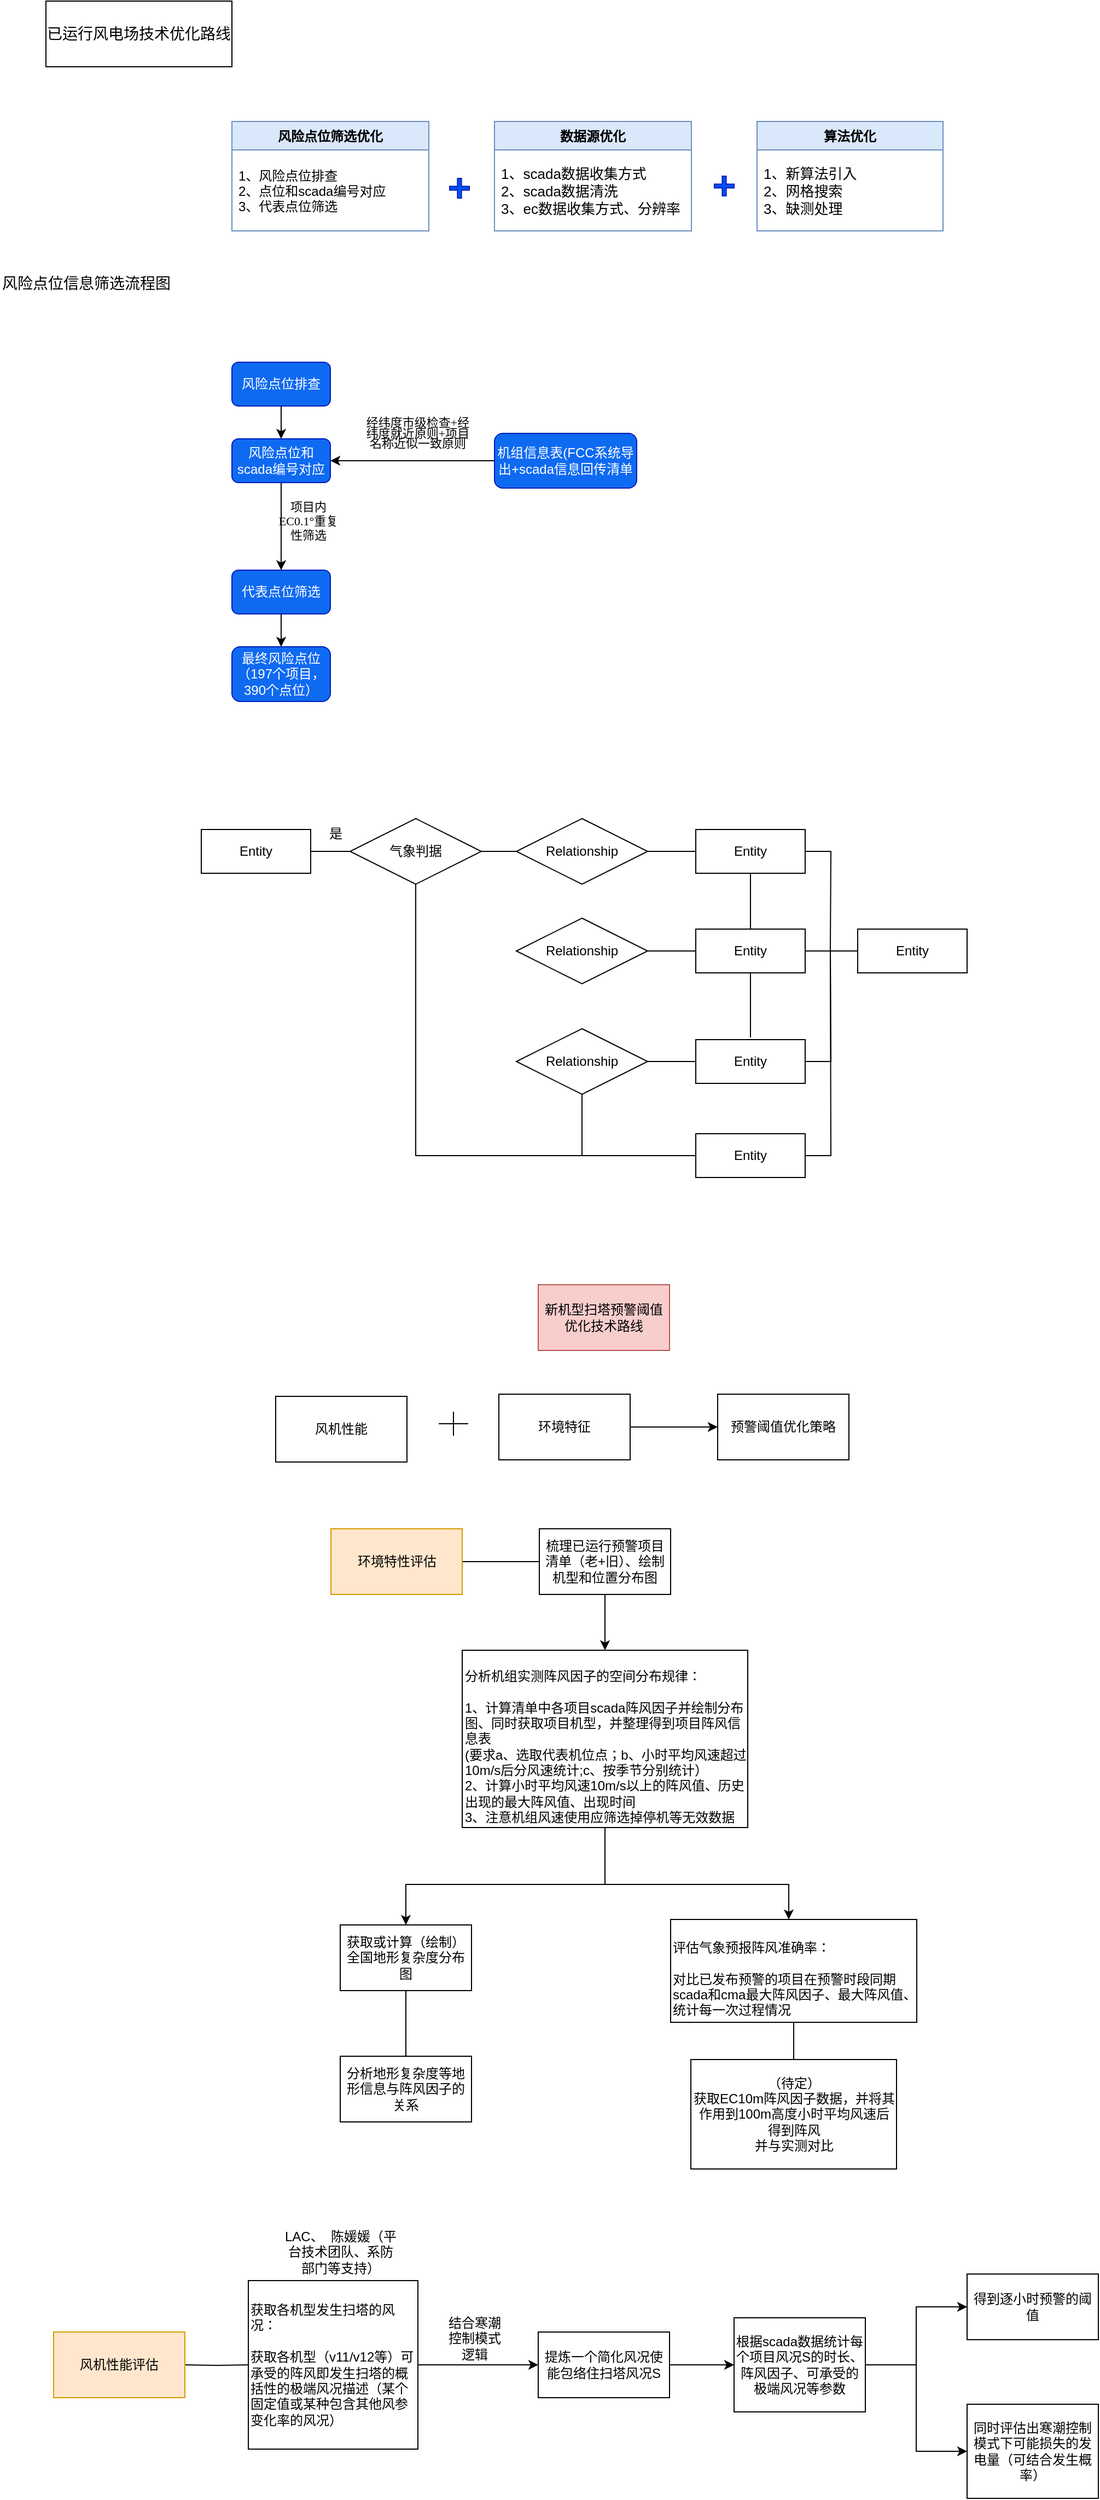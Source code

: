 <mxfile version="20.5.3" type="github">
  <diagram id="C5RBs43oDa-KdzZeNtuy" name="Page-1">
    <mxGraphModel dx="1198" dy="861" grid="0" gridSize="10" guides="1" tooltips="1" connect="1" arrows="1" fold="1" page="0" pageScale="1" pageWidth="827" pageHeight="1169" background="none" math="0" shadow="0">
      <root>
        <mxCell id="WIyWlLk6GJQsqaUBKTNV-0" />
        <mxCell id="WIyWlLk6GJQsqaUBKTNV-1" parent="WIyWlLk6GJQsqaUBKTNV-0" />
        <mxCell id="zkfFHV4jXpPFQw0GAbJ--0" value="风险点位筛选优化" style="swimlane;fontStyle=1;align=center;verticalAlign=top;childLayout=stackLayout;horizontal=1;startSize=26;horizontalStack=0;resizeParent=1;resizeLast=0;collapsible=1;marginBottom=0;rounded=0;shadow=0;strokeWidth=1;fillColor=#dae8fc;strokeColor=#6c8ebf;" parent="WIyWlLk6GJQsqaUBKTNV-1" vertex="1">
          <mxGeometry x="220" y="150" width="180" height="100" as="geometry">
            <mxRectangle x="220" y="120" width="160" height="26" as="alternateBounds" />
          </mxGeometry>
        </mxCell>
        <mxCell id="zkfFHV4jXpPFQw0GAbJ--1" value="1、风险点位排查&#xa;2、点位和scada编号对应&#xa;3、代表点位筛选" style="text;align=left;verticalAlign=middle;spacingLeft=4;spacingRight=4;overflow=hidden;rotatable=0;points=[[0,0.5],[1,0.5]];portConstraint=eastwest;" parent="zkfFHV4jXpPFQw0GAbJ--0" vertex="1">
          <mxGeometry y="26" width="180" height="74" as="geometry" />
        </mxCell>
        <mxCell id="zkfFHV4jXpPFQw0GAbJ--17" value="数据源优化" style="swimlane;fontStyle=1;align=center;verticalAlign=top;childLayout=stackLayout;horizontal=1;startSize=26;horizontalStack=0;resizeParent=1;resizeLast=0;collapsible=1;marginBottom=0;rounded=0;shadow=0;strokeWidth=1;fillColor=#dae8fc;strokeColor=#6c8ebf;" parent="WIyWlLk6GJQsqaUBKTNV-1" vertex="1">
          <mxGeometry x="460" y="150" width="180" height="100" as="geometry">
            <mxRectangle x="508" y="120" width="160" height="26" as="alternateBounds" />
          </mxGeometry>
        </mxCell>
        <mxCell id="zkfFHV4jXpPFQw0GAbJ--18" value="1、scada数据收集方式&#xa;2、scada数据清洗&#xa;3、ec数据收集方式、分辨率" style="text;align=left;verticalAlign=middle;spacingLeft=4;spacingRight=4;overflow=hidden;rotatable=0;points=[[0,0.5],[1,0.5]];portConstraint=eastwest;horizontal=1;fontSize=13;" parent="zkfFHV4jXpPFQw0GAbJ--17" vertex="1">
          <mxGeometry y="26" width="180" height="74" as="geometry" />
        </mxCell>
        <mxCell id="KSTEse7L-qCAf8fkqhHU-2" value="" style="whiteSpace=wrap;html=1;strokeColor=none;fillColor=none;" parent="WIyWlLk6GJQsqaUBKTNV-1" vertex="1">
          <mxGeometry x="540" y="460" width="120" height="60" as="geometry" />
        </mxCell>
        <mxCell id="KSTEse7L-qCAf8fkqhHU-13" value="&lt;span style=&quot;text-align: start; font-size: 10.5pt; line-height: 21px; font-family: 宋体;&quot;&gt;已运行风电场技术优化路线&lt;/span&gt;&lt;span style=&quot;font-size: medium; text-align: start;&quot;&gt;&lt;/span&gt;" style="rounded=0;whiteSpace=wrap;html=1;fontSize=13;fillColor=none;" parent="WIyWlLk6GJQsqaUBKTNV-1" vertex="1">
          <mxGeometry x="50" y="40" width="170" height="60" as="geometry" />
        </mxCell>
        <mxCell id="KSTEse7L-qCAf8fkqhHU-19" value="算法优化" style="swimlane;fontStyle=1;align=center;verticalAlign=top;childLayout=stackLayout;horizontal=1;startSize=26;horizontalStack=0;resizeParent=1;resizeLast=0;collapsible=1;marginBottom=0;rounded=0;shadow=0;strokeWidth=1;fillColor=#dae8fc;strokeColor=#6c8ebf;" parent="WIyWlLk6GJQsqaUBKTNV-1" vertex="1">
          <mxGeometry x="700" y="150" width="170" height="100" as="geometry">
            <mxRectangle x="508" y="120" width="160" height="26" as="alternateBounds" />
          </mxGeometry>
        </mxCell>
        <mxCell id="KSTEse7L-qCAf8fkqhHU-20" value="1、新算法引入&#xa;2、网格搜索&#xa;3、缺测处理" style="text;align=left;verticalAlign=middle;spacingLeft=4;spacingRight=4;overflow=hidden;rotatable=0;points=[[0,0.5],[1,0.5]];portConstraint=eastwest;horizontal=1;fontSize=13;" parent="KSTEse7L-qCAf8fkqhHU-19" vertex="1">
          <mxGeometry y="26" width="170" height="74" as="geometry" />
        </mxCell>
        <mxCell id="KSTEse7L-qCAf8fkqhHU-24" value="&lt;span style=&quot;font-size:10.5pt;mso-bidi-font-size:10.0pt;&#xa;line-height:150%;font-family:宋体;mso-bidi-font-family:宋体;mso-font-kerning:1.0pt;&#xa;mso-ansi-language:ZH-CN;mso-fareast-language:ZH-CN;mso-bidi-language:AR-SA&quot;&gt;风险点位信息筛选流程图&lt;/span&gt;" style="text;whiteSpace=wrap;html=1;" parent="WIyWlLk6GJQsqaUBKTNV-1" vertex="1">
          <mxGeometry x="8" y="284" width="190" height="40" as="geometry" />
        </mxCell>
        <mxCell id="KSTEse7L-qCAf8fkqhHU-27" value="" style="edgeStyle=orthogonalEdgeStyle;rounded=0;orthogonalLoop=1;jettySize=auto;html=1;" parent="WIyWlLk6GJQsqaUBKTNV-1" source="KSTEse7L-qCAf8fkqhHU-25" edge="1">
          <mxGeometry relative="1" as="geometry">
            <mxPoint x="265" y="440" as="targetPoint" />
          </mxGeometry>
        </mxCell>
        <mxCell id="KSTEse7L-qCAf8fkqhHU-25" value="风险点位排查" style="rounded=1;whiteSpace=wrap;html=1;fillColor=#0F6AF2;fontColor=#ffffff;strokeColor=#001DBC;" parent="WIyWlLk6GJQsqaUBKTNV-1" vertex="1">
          <mxGeometry x="220" y="370" width="90" height="40" as="geometry" />
        </mxCell>
        <mxCell id="KSTEse7L-qCAf8fkqhHU-47" value="" style="edgeStyle=orthogonalEdgeStyle;rounded=0;orthogonalLoop=1;jettySize=auto;html=1;fontFamily=Tahoma;fontSize=11;" parent="WIyWlLk6GJQsqaUBKTNV-1" source="KSTEse7L-qCAf8fkqhHU-32" target="KSTEse7L-qCAf8fkqhHU-41" edge="1">
          <mxGeometry relative="1" as="geometry" />
        </mxCell>
        <mxCell id="KSTEse7L-qCAf8fkqhHU-32" value="风险点位和scada编号对应" style="rounded=1;whiteSpace=wrap;html=1;fillColor=#0F6AF2;fontColor=#ffffff;strokeColor=#001DBC;" parent="WIyWlLk6GJQsqaUBKTNV-1" vertex="1">
          <mxGeometry x="220" y="440" width="90" height="40" as="geometry" />
        </mxCell>
        <mxCell id="KSTEse7L-qCAf8fkqhHU-39" value="&lt;font style=&quot;line-height: 0.8; font-size: 11px;&quot;&gt;经纬度市级检查+经纬度就近原则+项目名称近似一致原则&lt;/font&gt;" style="text;html=1;strokeColor=none;fillColor=none;align=center;verticalAlign=middle;whiteSpace=wrap;rounded=0;fontSize=3;spacing=-1;fontFamily=Verdana;" parent="WIyWlLk6GJQsqaUBKTNV-1" vertex="1">
          <mxGeometry x="340" y="410" width="100" height="50" as="geometry" />
        </mxCell>
        <mxCell id="KSTEse7L-qCAf8fkqhHU-45" value="" style="edgeStyle=orthogonalEdgeStyle;rounded=0;orthogonalLoop=1;jettySize=auto;html=1;fontFamily=Tahoma;fontSize=11;entryX=1;entryY=0.5;entryDx=0;entryDy=0;" parent="WIyWlLk6GJQsqaUBKTNV-1" source="KSTEse7L-qCAf8fkqhHU-40" target="KSTEse7L-qCAf8fkqhHU-32" edge="1">
          <mxGeometry relative="1" as="geometry">
            <mxPoint x="320" y="460" as="targetPoint" />
          </mxGeometry>
        </mxCell>
        <mxCell id="KSTEse7L-qCAf8fkqhHU-40" value="机组信息表(FCC系统导出+scada信息回传清单" style="rounded=1;whiteSpace=wrap;html=1;fillColor=#0F6AF2;fontColor=#ffffff;strokeColor=#001DBC;" parent="WIyWlLk6GJQsqaUBKTNV-1" vertex="1">
          <mxGeometry x="460" y="435" width="130" height="50" as="geometry" />
        </mxCell>
        <mxCell id="KSTEse7L-qCAf8fkqhHU-51" value="" style="edgeStyle=orthogonalEdgeStyle;rounded=0;orthogonalLoop=1;jettySize=auto;html=1;fontFamily=Tahoma;fontSize=11;" parent="WIyWlLk6GJQsqaUBKTNV-1" source="KSTEse7L-qCAf8fkqhHU-41" target="KSTEse7L-qCAf8fkqhHU-49" edge="1">
          <mxGeometry relative="1" as="geometry" />
        </mxCell>
        <mxCell id="KSTEse7L-qCAf8fkqhHU-41" value="代表点位筛选" style="rounded=1;whiteSpace=wrap;html=1;fillColor=#0F6AF2;fontColor=#ffffff;strokeColor=#001DBC;" parent="WIyWlLk6GJQsqaUBKTNV-1" vertex="1">
          <mxGeometry x="220" y="560" width="90" height="40" as="geometry" />
        </mxCell>
        <mxCell id="KSTEse7L-qCAf8fkqhHU-48" value="项目内EC0.1°重复性筛选" style="text;html=1;strokeColor=none;fillColor=none;align=center;verticalAlign=middle;whiteSpace=wrap;rounded=0;fontFamily=Tahoma;fontSize=11;" parent="WIyWlLk6GJQsqaUBKTNV-1" vertex="1">
          <mxGeometry x="260" y="500" width="60" height="30" as="geometry" />
        </mxCell>
        <mxCell id="KSTEse7L-qCAf8fkqhHU-49" value="最终风险点位&lt;br&gt;（197个项目，390个点位）" style="rounded=1;whiteSpace=wrap;html=1;fillColor=#0F6AF2;fontColor=#ffffff;strokeColor=#001DBC;" parent="WIyWlLk6GJQsqaUBKTNV-1" vertex="1">
          <mxGeometry x="220" y="630" width="90" height="50" as="geometry" />
        </mxCell>
        <mxCell id="En7vLa5YdN1gZkxb2_46-0" value="" style="shape=cross;whiteSpace=wrap;html=1;fillColor=#0050ef;strokeColor=#001DBC;fontColor=#ffffff;" parent="WIyWlLk6GJQsqaUBKTNV-1" vertex="1">
          <mxGeometry x="419" y="202" width="18" height="18" as="geometry" />
        </mxCell>
        <mxCell id="En7vLa5YdN1gZkxb2_46-3" value="" style="shape=cross;whiteSpace=wrap;html=1;fillColor=#0050ef;strokeColor=#001DBC;fontColor=#ffffff;" parent="WIyWlLk6GJQsqaUBKTNV-1" vertex="1">
          <mxGeometry x="661" y="200" width="18" height="18" as="geometry" />
        </mxCell>
        <mxCell id="5YajI4EcnErkIa19EKSG-146" value="" style="edgeStyle=orthogonalEdgeStyle;rounded=0;orthogonalLoop=1;jettySize=auto;html=1;endArrow=none;endFill=0;" parent="WIyWlLk6GJQsqaUBKTNV-1" source="5YajI4EcnErkIa19EKSG-134" target="5YajI4EcnErkIa19EKSG-135" edge="1">
          <mxGeometry relative="1" as="geometry" />
        </mxCell>
        <mxCell id="5YajI4EcnErkIa19EKSG-134" value="Entity" style="whiteSpace=wrap;html=1;align=center;" parent="WIyWlLk6GJQsqaUBKTNV-1" vertex="1">
          <mxGeometry x="192" y="797" width="100" height="40" as="geometry" />
        </mxCell>
        <mxCell id="5YajI4EcnErkIa19EKSG-147" value="" style="edgeStyle=orthogonalEdgeStyle;rounded=0;orthogonalLoop=1;jettySize=auto;html=1;endArrow=none;endFill=0;" parent="WIyWlLk6GJQsqaUBKTNV-1" source="5YajI4EcnErkIa19EKSG-135" target="5YajI4EcnErkIa19EKSG-136" edge="1">
          <mxGeometry relative="1" as="geometry" />
        </mxCell>
        <mxCell id="5YajI4EcnErkIa19EKSG-135" value="气象判据" style="shape=rhombus;perimeter=rhombusPerimeter;whiteSpace=wrap;html=1;align=center;" parent="WIyWlLk6GJQsqaUBKTNV-1" vertex="1">
          <mxGeometry x="328" y="787" width="120" height="60" as="geometry" />
        </mxCell>
        <mxCell id="5YajI4EcnErkIa19EKSG-148" value="" style="edgeStyle=orthogonalEdgeStyle;rounded=0;orthogonalLoop=1;jettySize=auto;html=1;endArrow=none;endFill=0;" parent="WIyWlLk6GJQsqaUBKTNV-1" source="5YajI4EcnErkIa19EKSG-136" target="5YajI4EcnErkIa19EKSG-139" edge="1">
          <mxGeometry relative="1" as="geometry" />
        </mxCell>
        <mxCell id="5YajI4EcnErkIa19EKSG-136" value="Relationship" style="shape=rhombus;perimeter=rhombusPerimeter;whiteSpace=wrap;html=1;align=center;" parent="WIyWlLk6GJQsqaUBKTNV-1" vertex="1">
          <mxGeometry x="480" y="787" width="120" height="60" as="geometry" />
        </mxCell>
        <mxCell id="5YajI4EcnErkIa19EKSG-159" value="" style="edgeStyle=orthogonalEdgeStyle;rounded=0;orthogonalLoop=1;jettySize=auto;html=1;startArrow=none;startFill=0;endArrow=none;endFill=0;" parent="WIyWlLk6GJQsqaUBKTNV-1" source="5YajI4EcnErkIa19EKSG-137" target="5YajI4EcnErkIa19EKSG-140" edge="1">
          <mxGeometry relative="1" as="geometry" />
        </mxCell>
        <mxCell id="5YajI4EcnErkIa19EKSG-137" value="Relationship" style="shape=rhombus;perimeter=rhombusPerimeter;whiteSpace=wrap;html=1;align=center;" parent="WIyWlLk6GJQsqaUBKTNV-1" vertex="1">
          <mxGeometry x="480" y="878" width="120" height="60" as="geometry" />
        </mxCell>
        <mxCell id="5YajI4EcnErkIa19EKSG-160" value="" style="edgeStyle=orthogonalEdgeStyle;rounded=0;orthogonalLoop=1;jettySize=auto;html=1;startArrow=none;startFill=0;endArrow=none;endFill=0;" parent="WIyWlLk6GJQsqaUBKTNV-1" source="5YajI4EcnErkIa19EKSG-138" target="5YajI4EcnErkIa19EKSG-141" edge="1">
          <mxGeometry relative="1" as="geometry" />
        </mxCell>
        <mxCell id="5YajI4EcnErkIa19EKSG-186" value="" style="edgeStyle=orthogonalEdgeStyle;rounded=0;orthogonalLoop=1;jettySize=auto;html=1;startArrow=none;startFill=0;endArrow=none;endFill=0;" parent="WIyWlLk6GJQsqaUBKTNV-1" source="5YajI4EcnErkIa19EKSG-138" edge="1">
          <mxGeometry relative="1" as="geometry">
            <mxPoint x="540" y="1095" as="targetPoint" />
          </mxGeometry>
        </mxCell>
        <mxCell id="5YajI4EcnErkIa19EKSG-138" value="Relationship" style="shape=rhombus;perimeter=rhombusPerimeter;whiteSpace=wrap;html=1;align=center;" parent="WIyWlLk6GJQsqaUBKTNV-1" vertex="1">
          <mxGeometry x="480" y="979" width="120" height="60" as="geometry" />
        </mxCell>
        <mxCell id="5YajI4EcnErkIa19EKSG-149" value="" style="edgeStyle=orthogonalEdgeStyle;rounded=0;orthogonalLoop=1;jettySize=auto;html=1;endArrow=none;endFill=0;" parent="WIyWlLk6GJQsqaUBKTNV-1" source="5YajI4EcnErkIa19EKSG-139" target="5YajI4EcnErkIa19EKSG-140" edge="1">
          <mxGeometry relative="1" as="geometry" />
        </mxCell>
        <mxCell id="5YajI4EcnErkIa19EKSG-196" value="" style="edgeStyle=orthogonalEdgeStyle;rounded=0;orthogonalLoop=1;jettySize=auto;html=1;startArrow=none;startFill=0;endArrow=none;endFill=0;" parent="WIyWlLk6GJQsqaUBKTNV-1" source="5YajI4EcnErkIa19EKSG-139" edge="1">
          <mxGeometry relative="1" as="geometry">
            <mxPoint x="767" y="906" as="targetPoint" />
          </mxGeometry>
        </mxCell>
        <mxCell id="5YajI4EcnErkIa19EKSG-139" value="Entity" style="whiteSpace=wrap;html=1;align=center;" parent="WIyWlLk6GJQsqaUBKTNV-1" vertex="1">
          <mxGeometry x="644" y="797" width="100" height="40" as="geometry" />
        </mxCell>
        <mxCell id="5YajI4EcnErkIa19EKSG-150" style="edgeStyle=orthogonalEdgeStyle;rounded=0;orthogonalLoop=1;jettySize=auto;html=1;exitX=0.5;exitY=1;exitDx=0;exitDy=0;endArrow=none;endFill=0;" parent="WIyWlLk6GJQsqaUBKTNV-1" source="5YajI4EcnErkIa19EKSG-140" edge="1">
          <mxGeometry relative="1" as="geometry">
            <mxPoint x="694" y="987" as="targetPoint" />
          </mxGeometry>
        </mxCell>
        <mxCell id="5YajI4EcnErkIa19EKSG-158" value="" style="edgeStyle=orthogonalEdgeStyle;rounded=0;orthogonalLoop=1;jettySize=auto;html=1;startArrow=none;startFill=0;endArrow=none;endFill=0;" parent="WIyWlLk6GJQsqaUBKTNV-1" source="5YajI4EcnErkIa19EKSG-140" target="5YajI4EcnErkIa19EKSG-155" edge="1">
          <mxGeometry relative="1" as="geometry" />
        </mxCell>
        <mxCell id="5YajI4EcnErkIa19EKSG-140" value="Entity" style="whiteSpace=wrap;html=1;align=center;" parent="WIyWlLk6GJQsqaUBKTNV-1" vertex="1">
          <mxGeometry x="644" y="888" width="100" height="40" as="geometry" />
        </mxCell>
        <mxCell id="5YajI4EcnErkIa19EKSG-199" value="" style="edgeStyle=orthogonalEdgeStyle;rounded=0;orthogonalLoop=1;jettySize=auto;html=1;startArrow=none;startFill=0;endArrow=none;endFill=0;" parent="WIyWlLk6GJQsqaUBKTNV-1" source="5YajI4EcnErkIa19EKSG-141" edge="1">
          <mxGeometry relative="1" as="geometry">
            <mxPoint x="767" y="908" as="targetPoint" />
          </mxGeometry>
        </mxCell>
        <mxCell id="5YajI4EcnErkIa19EKSG-141" value="Entity" style="whiteSpace=wrap;html=1;align=center;" parent="WIyWlLk6GJQsqaUBKTNV-1" vertex="1">
          <mxGeometry x="644" y="989" width="100" height="40" as="geometry" />
        </mxCell>
        <mxCell id="5YajI4EcnErkIa19EKSG-155" value="Entity" style="whiteSpace=wrap;html=1;align=center;" parent="WIyWlLk6GJQsqaUBKTNV-1" vertex="1">
          <mxGeometry x="792" y="888" width="100" height="40" as="geometry" />
        </mxCell>
        <mxCell id="5YajI4EcnErkIa19EKSG-182" value="" style="edgeStyle=orthogonalEdgeStyle;rounded=0;orthogonalLoop=1;jettySize=auto;html=1;startArrow=none;startFill=0;endArrow=none;endFill=0;entryX=0.5;entryY=1;entryDx=0;entryDy=0;" parent="WIyWlLk6GJQsqaUBKTNV-1" source="5YajI4EcnErkIa19EKSG-165" target="5YajI4EcnErkIa19EKSG-135" edge="1">
          <mxGeometry relative="1" as="geometry">
            <mxPoint x="514" y="1095" as="targetPoint" />
          </mxGeometry>
        </mxCell>
        <mxCell id="5YajI4EcnErkIa19EKSG-184" value="" style="edgeStyle=orthogonalEdgeStyle;rounded=0;orthogonalLoop=1;jettySize=auto;html=1;startArrow=none;startFill=0;endArrow=none;endFill=0;" parent="WIyWlLk6GJQsqaUBKTNV-1" source="5YajI4EcnErkIa19EKSG-165" edge="1">
          <mxGeometry relative="1" as="geometry">
            <mxPoint x="554" y="1095" as="targetPoint" />
          </mxGeometry>
        </mxCell>
        <mxCell id="5YajI4EcnErkIa19EKSG-201" value="" style="edgeStyle=orthogonalEdgeStyle;rounded=0;orthogonalLoop=1;jettySize=auto;html=1;startArrow=none;startFill=0;endArrow=none;endFill=0;" parent="WIyWlLk6GJQsqaUBKTNV-1" source="5YajI4EcnErkIa19EKSG-165" edge="1">
          <mxGeometry relative="1" as="geometry">
            <mxPoint x="767" y="904" as="targetPoint" />
          </mxGeometry>
        </mxCell>
        <mxCell id="5YajI4EcnErkIa19EKSG-165" value="Entity" style="whiteSpace=wrap;html=1;align=center;" parent="WIyWlLk6GJQsqaUBKTNV-1" vertex="1">
          <mxGeometry x="644" y="1075" width="100" height="40" as="geometry" />
        </mxCell>
        <mxCell id="5YajI4EcnErkIa19EKSG-203" value="是" style="text;html=1;strokeColor=none;fillColor=none;align=center;verticalAlign=middle;whiteSpace=wrap;rounded=0;" parent="WIyWlLk6GJQsqaUBKTNV-1" vertex="1">
          <mxGeometry x="285" y="787" width="60" height="28" as="geometry" />
        </mxCell>
        <mxCell id="nexIN02jQKYJgGtjRmDR-22" style="edgeStyle=orthogonalEdgeStyle;rounded=0;orthogonalLoop=1;jettySize=auto;html=1;startArrow=none;startFill=0;endArrow=classic;endFill=1;" edge="1" parent="WIyWlLk6GJQsqaUBKTNV-1" source="nexIN02jQKYJgGtjRmDR-0" target="nexIN02jQKYJgGtjRmDR-17">
          <mxGeometry relative="1" as="geometry">
            <Array as="points">
              <mxPoint x="561" y="1761" />
              <mxPoint x="379" y="1761" />
            </Array>
          </mxGeometry>
        </mxCell>
        <mxCell id="nexIN02jQKYJgGtjRmDR-0" value="&lt;br&gt;分析机组实测阵风因子的空间分布规律：&lt;br&gt;&lt;br&gt;1、计算清单中各项目scada阵风因子并绘制分布图、同时获取项目机型，并整理得到项目阵风信息表&lt;br&gt;(要求a、选取代表机位点；b、小时平均风速超过10m/s后分风速统计;c、按季节分别统计）&lt;br&gt;2、计算小时平均风速10m/s以上的阵风值、历史出现的最大阵风值、出现时间&lt;br&gt;3、注意机组风速使用应筛选掉停机等无效数据" style="rounded=0;whiteSpace=wrap;html=1;align=left;" vertex="1" parent="WIyWlLk6GJQsqaUBKTNV-1">
          <mxGeometry x="430.5" y="1547" width="261" height="162" as="geometry" />
        </mxCell>
        <mxCell id="nexIN02jQKYJgGtjRmDR-6" value="" style="edgeStyle=orthogonalEdgeStyle;rounded=0;orthogonalLoop=1;jettySize=auto;html=1;" edge="1" parent="WIyWlLk6GJQsqaUBKTNV-1" source="nexIN02jQKYJgGtjRmDR-4" target="nexIN02jQKYJgGtjRmDR-0">
          <mxGeometry relative="1" as="geometry" />
        </mxCell>
        <mxCell id="nexIN02jQKYJgGtjRmDR-42" value="" style="edgeStyle=orthogonalEdgeStyle;rounded=0;orthogonalLoop=1;jettySize=auto;html=1;startArrow=none;startFill=0;endArrow=none;endFill=0;" edge="1" parent="WIyWlLk6GJQsqaUBKTNV-1" source="nexIN02jQKYJgGtjRmDR-4" target="nexIN02jQKYJgGtjRmDR-41">
          <mxGeometry relative="1" as="geometry" />
        </mxCell>
        <mxCell id="nexIN02jQKYJgGtjRmDR-4" value="梳理已运行预警项目清单（老+旧）、绘制机型和位置分布图" style="rounded=0;whiteSpace=wrap;html=1;" vertex="1" parent="WIyWlLk6GJQsqaUBKTNV-1">
          <mxGeometry x="501" y="1436" width="120" height="60" as="geometry" />
        </mxCell>
        <mxCell id="nexIN02jQKYJgGtjRmDR-11" value="" style="edgeStyle=orthogonalEdgeStyle;rounded=0;orthogonalLoop=1;jettySize=auto;html=1;startArrow=classic;startFill=1;endArrow=none;endFill=0;" edge="1" parent="WIyWlLk6GJQsqaUBKTNV-1" source="nexIN02jQKYJgGtjRmDR-7" target="nexIN02jQKYJgGtjRmDR-0">
          <mxGeometry relative="1" as="geometry">
            <Array as="points">
              <mxPoint x="729" y="1761" />
              <mxPoint x="561" y="1761" />
            </Array>
          </mxGeometry>
        </mxCell>
        <mxCell id="nexIN02jQKYJgGtjRmDR-16" value="" style="edgeStyle=orthogonalEdgeStyle;rounded=0;orthogonalLoop=1;jettySize=auto;html=1;startArrow=none;startFill=0;endArrow=none;endFill=0;" edge="1" parent="WIyWlLk6GJQsqaUBKTNV-1" source="nexIN02jQKYJgGtjRmDR-7" target="nexIN02jQKYJgGtjRmDR-14">
          <mxGeometry relative="1" as="geometry" />
        </mxCell>
        <mxCell id="nexIN02jQKYJgGtjRmDR-7" value="&lt;br&gt;&lt;div style=&quot;&quot;&gt;&lt;span style=&quot;background-color: initial;&quot;&gt;评估气象预报阵风准确率：&lt;/span&gt;&lt;/div&gt;&lt;br&gt;对比已发布预警的项目在预警时段同期scada和cma最大阵风因子、最大阵风值、统计每一次过程情况" style="rounded=0;whiteSpace=wrap;html=1;align=left;" vertex="1" parent="WIyWlLk6GJQsqaUBKTNV-1">
          <mxGeometry x="621" y="1793" width="225" height="94" as="geometry" />
        </mxCell>
        <mxCell id="nexIN02jQKYJgGtjRmDR-14" value="（待定）&lt;br&gt;获取EC10m阵风因子数据，并将其作用到100m高度小时平均风速后得到阵风&lt;br&gt;并与实测对比" style="rounded=0;whiteSpace=wrap;html=1;" vertex="1" parent="WIyWlLk6GJQsqaUBKTNV-1">
          <mxGeometry x="639.5" y="1921" width="188" height="100" as="geometry" />
        </mxCell>
        <mxCell id="nexIN02jQKYJgGtjRmDR-19" value="" style="edgeStyle=orthogonalEdgeStyle;rounded=0;orthogonalLoop=1;jettySize=auto;html=1;startArrow=none;startFill=0;endArrow=none;endFill=0;" edge="1" parent="WIyWlLk6GJQsqaUBKTNV-1" source="nexIN02jQKYJgGtjRmDR-17" target="nexIN02jQKYJgGtjRmDR-18">
          <mxGeometry relative="1" as="geometry" />
        </mxCell>
        <mxCell id="nexIN02jQKYJgGtjRmDR-17" value="获取或计算（绘制）全国地形复杂度分布图" style="rounded=0;whiteSpace=wrap;html=1;" vertex="1" parent="WIyWlLk6GJQsqaUBKTNV-1">
          <mxGeometry x="319" y="1798" width="120" height="60" as="geometry" />
        </mxCell>
        <mxCell id="nexIN02jQKYJgGtjRmDR-18" value="分析地形复杂度等地形信息与阵风因子的关系" style="rounded=0;whiteSpace=wrap;html=1;" vertex="1" parent="WIyWlLk6GJQsqaUBKTNV-1">
          <mxGeometry x="319" y="1918" width="120" height="60" as="geometry" />
        </mxCell>
        <mxCell id="nexIN02jQKYJgGtjRmDR-29" value="" style="edgeStyle=orthogonalEdgeStyle;rounded=0;orthogonalLoop=1;jettySize=auto;html=1;startArrow=none;startFill=0;endArrow=classic;endFill=1;" edge="1" parent="WIyWlLk6GJQsqaUBKTNV-1" source="nexIN02jQKYJgGtjRmDR-24" target="nexIN02jQKYJgGtjRmDR-28">
          <mxGeometry relative="1" as="geometry" />
        </mxCell>
        <mxCell id="nexIN02jQKYJgGtjRmDR-24" value="&lt;span style=&quot;background-color: initial;&quot;&gt;获取各机型发生扫塔的风况：&lt;/span&gt;&lt;br&gt;&lt;br&gt;获取各机型（v11/v12等）可承受的阵风即发生扫塔的概括性的极端风况描述（某个固定值或某种包含其他风参变化率的风况）" style="rounded=0;whiteSpace=wrap;html=1;align=left;" vertex="1" parent="WIyWlLk6GJQsqaUBKTNV-1">
          <mxGeometry x="235" y="2123" width="155" height="154" as="geometry" />
        </mxCell>
        <mxCell id="nexIN02jQKYJgGtjRmDR-37" value="" style="edgeStyle=orthogonalEdgeStyle;rounded=0;orthogonalLoop=1;jettySize=auto;html=1;startArrow=none;startFill=0;endArrow=none;endFill=0;" edge="1" parent="WIyWlLk6GJQsqaUBKTNV-1" target="nexIN02jQKYJgGtjRmDR-24">
          <mxGeometry relative="1" as="geometry">
            <mxPoint x="177" y="2200" as="sourcePoint" />
          </mxGeometry>
        </mxCell>
        <mxCell id="nexIN02jQKYJgGtjRmDR-32" value="" style="edgeStyle=orthogonalEdgeStyle;rounded=0;orthogonalLoop=1;jettySize=auto;html=1;startArrow=none;startFill=0;endArrow=classic;endFill=1;" edge="1" parent="WIyWlLk6GJQsqaUBKTNV-1" source="nexIN02jQKYJgGtjRmDR-26" target="nexIN02jQKYJgGtjRmDR-31">
          <mxGeometry relative="1" as="geometry" />
        </mxCell>
        <mxCell id="nexIN02jQKYJgGtjRmDR-34" value="" style="edgeStyle=orthogonalEdgeStyle;rounded=0;orthogonalLoop=1;jettySize=auto;html=1;startArrow=none;startFill=0;endArrow=classic;endFill=1;" edge="1" parent="WIyWlLk6GJQsqaUBKTNV-1" source="nexIN02jQKYJgGtjRmDR-26" target="nexIN02jQKYJgGtjRmDR-33">
          <mxGeometry relative="1" as="geometry" />
        </mxCell>
        <mxCell id="nexIN02jQKYJgGtjRmDR-26" value="根据scada数据统计每个项目风况S的时长、阵风因子、可承受的极端风况等参数" style="rounded=0;whiteSpace=wrap;html=1;" vertex="1" parent="WIyWlLk6GJQsqaUBKTNV-1">
          <mxGeometry x="679" y="2157" width="120" height="86" as="geometry" />
        </mxCell>
        <mxCell id="nexIN02jQKYJgGtjRmDR-27" value="LAC、&amp;nbsp; 陈媛媛（平台技术团队、系防部门等支持）" style="text;html=1;strokeColor=none;fillColor=none;align=center;verticalAlign=middle;whiteSpace=wrap;rounded=0;" vertex="1" parent="WIyWlLk6GJQsqaUBKTNV-1">
          <mxGeometry x="266" y="2082" width="107" height="30" as="geometry" />
        </mxCell>
        <mxCell id="nexIN02jQKYJgGtjRmDR-38" value="" style="edgeStyle=orthogonalEdgeStyle;rounded=0;orthogonalLoop=1;jettySize=auto;html=1;startArrow=none;startFill=0;endArrow=classic;endFill=1;" edge="1" parent="WIyWlLk6GJQsqaUBKTNV-1" source="nexIN02jQKYJgGtjRmDR-28" target="nexIN02jQKYJgGtjRmDR-26">
          <mxGeometry relative="1" as="geometry" />
        </mxCell>
        <mxCell id="nexIN02jQKYJgGtjRmDR-28" value="提炼一个简化风况使能包络住扫塔风况S" style="rounded=0;whiteSpace=wrap;html=1;" vertex="1" parent="WIyWlLk6GJQsqaUBKTNV-1">
          <mxGeometry x="500" y="2170" width="120" height="60" as="geometry" />
        </mxCell>
        <mxCell id="nexIN02jQKYJgGtjRmDR-31" value="得到逐小时预警的阈值" style="whiteSpace=wrap;html=1;rounded=0;" vertex="1" parent="WIyWlLk6GJQsqaUBKTNV-1">
          <mxGeometry x="892" y="2117" width="120" height="60" as="geometry" />
        </mxCell>
        <mxCell id="nexIN02jQKYJgGtjRmDR-33" value="同时评估出寒潮控制模式下可能损失的发电量（可结合发生概率）" style="rounded=0;whiteSpace=wrap;html=1;" vertex="1" parent="WIyWlLk6GJQsqaUBKTNV-1">
          <mxGeometry x="892" y="2236" width="120" height="86" as="geometry" />
        </mxCell>
        <mxCell id="nexIN02jQKYJgGtjRmDR-36" value="结合寒潮控制模式逻辑" style="text;html=1;strokeColor=none;fillColor=none;align=center;verticalAlign=middle;whiteSpace=wrap;rounded=0;" vertex="1" parent="WIyWlLk6GJQsqaUBKTNV-1">
          <mxGeometry x="412" y="2161" width="60" height="30" as="geometry" />
        </mxCell>
        <mxCell id="nexIN02jQKYJgGtjRmDR-41" value="环境特性评估" style="rounded=0;whiteSpace=wrap;html=1;fillColor=#ffe6cc;strokeColor=#d79b00;" vertex="1" parent="WIyWlLk6GJQsqaUBKTNV-1">
          <mxGeometry x="310.5" y="1436" width="120" height="60" as="geometry" />
        </mxCell>
        <mxCell id="nexIN02jQKYJgGtjRmDR-51" value="新机型扫塔预警阈值优化技术路线" style="rounded=0;whiteSpace=wrap;html=1;fillColor=#f8cecc;strokeColor=#b85450;" vertex="1" parent="WIyWlLk6GJQsqaUBKTNV-1">
          <mxGeometry x="500" y="1213" width="120" height="60" as="geometry" />
        </mxCell>
        <mxCell id="nexIN02jQKYJgGtjRmDR-52" value="风机性能评估" style="rounded=0;whiteSpace=wrap;html=1;fillColor=#ffe6cc;strokeColor=#d79b00;" vertex="1" parent="WIyWlLk6GJQsqaUBKTNV-1">
          <mxGeometry x="57" y="2170" width="120" height="60" as="geometry" />
        </mxCell>
        <mxCell id="nexIN02jQKYJgGtjRmDR-53" value="风机性能" style="rounded=0;whiteSpace=wrap;html=1;" vertex="1" parent="WIyWlLk6GJQsqaUBKTNV-1">
          <mxGeometry x="260" y="1315" width="120" height="60" as="geometry" />
        </mxCell>
        <mxCell id="nexIN02jQKYJgGtjRmDR-54" value="" style="edgeStyle=orthogonalEdgeStyle;rounded=0;orthogonalLoop=1;jettySize=auto;html=1;startArrow=none;startFill=0;endArrow=classic;endFill=1;" edge="1" parent="WIyWlLk6GJQsqaUBKTNV-1" source="nexIN02jQKYJgGtjRmDR-55" target="nexIN02jQKYJgGtjRmDR-57">
          <mxGeometry relative="1" as="geometry" />
        </mxCell>
        <mxCell id="nexIN02jQKYJgGtjRmDR-55" value="环境特征" style="rounded=0;whiteSpace=wrap;html=1;" vertex="1" parent="WIyWlLk6GJQsqaUBKTNV-1">
          <mxGeometry x="464" y="1313" width="120" height="60" as="geometry" />
        </mxCell>
        <mxCell id="nexIN02jQKYJgGtjRmDR-56" value="" style="shape=cross;whiteSpace=wrap;html=1;size=0;" vertex="1" parent="WIyWlLk6GJQsqaUBKTNV-1">
          <mxGeometry x="409" y="1329" width="27" height="22" as="geometry" />
        </mxCell>
        <mxCell id="nexIN02jQKYJgGtjRmDR-57" value="预警阈值优化策略" style="rounded=0;whiteSpace=wrap;html=1;" vertex="1" parent="WIyWlLk6GJQsqaUBKTNV-1">
          <mxGeometry x="664" y="1313" width="120" height="60" as="geometry" />
        </mxCell>
      </root>
    </mxGraphModel>
  </diagram>
</mxfile>
